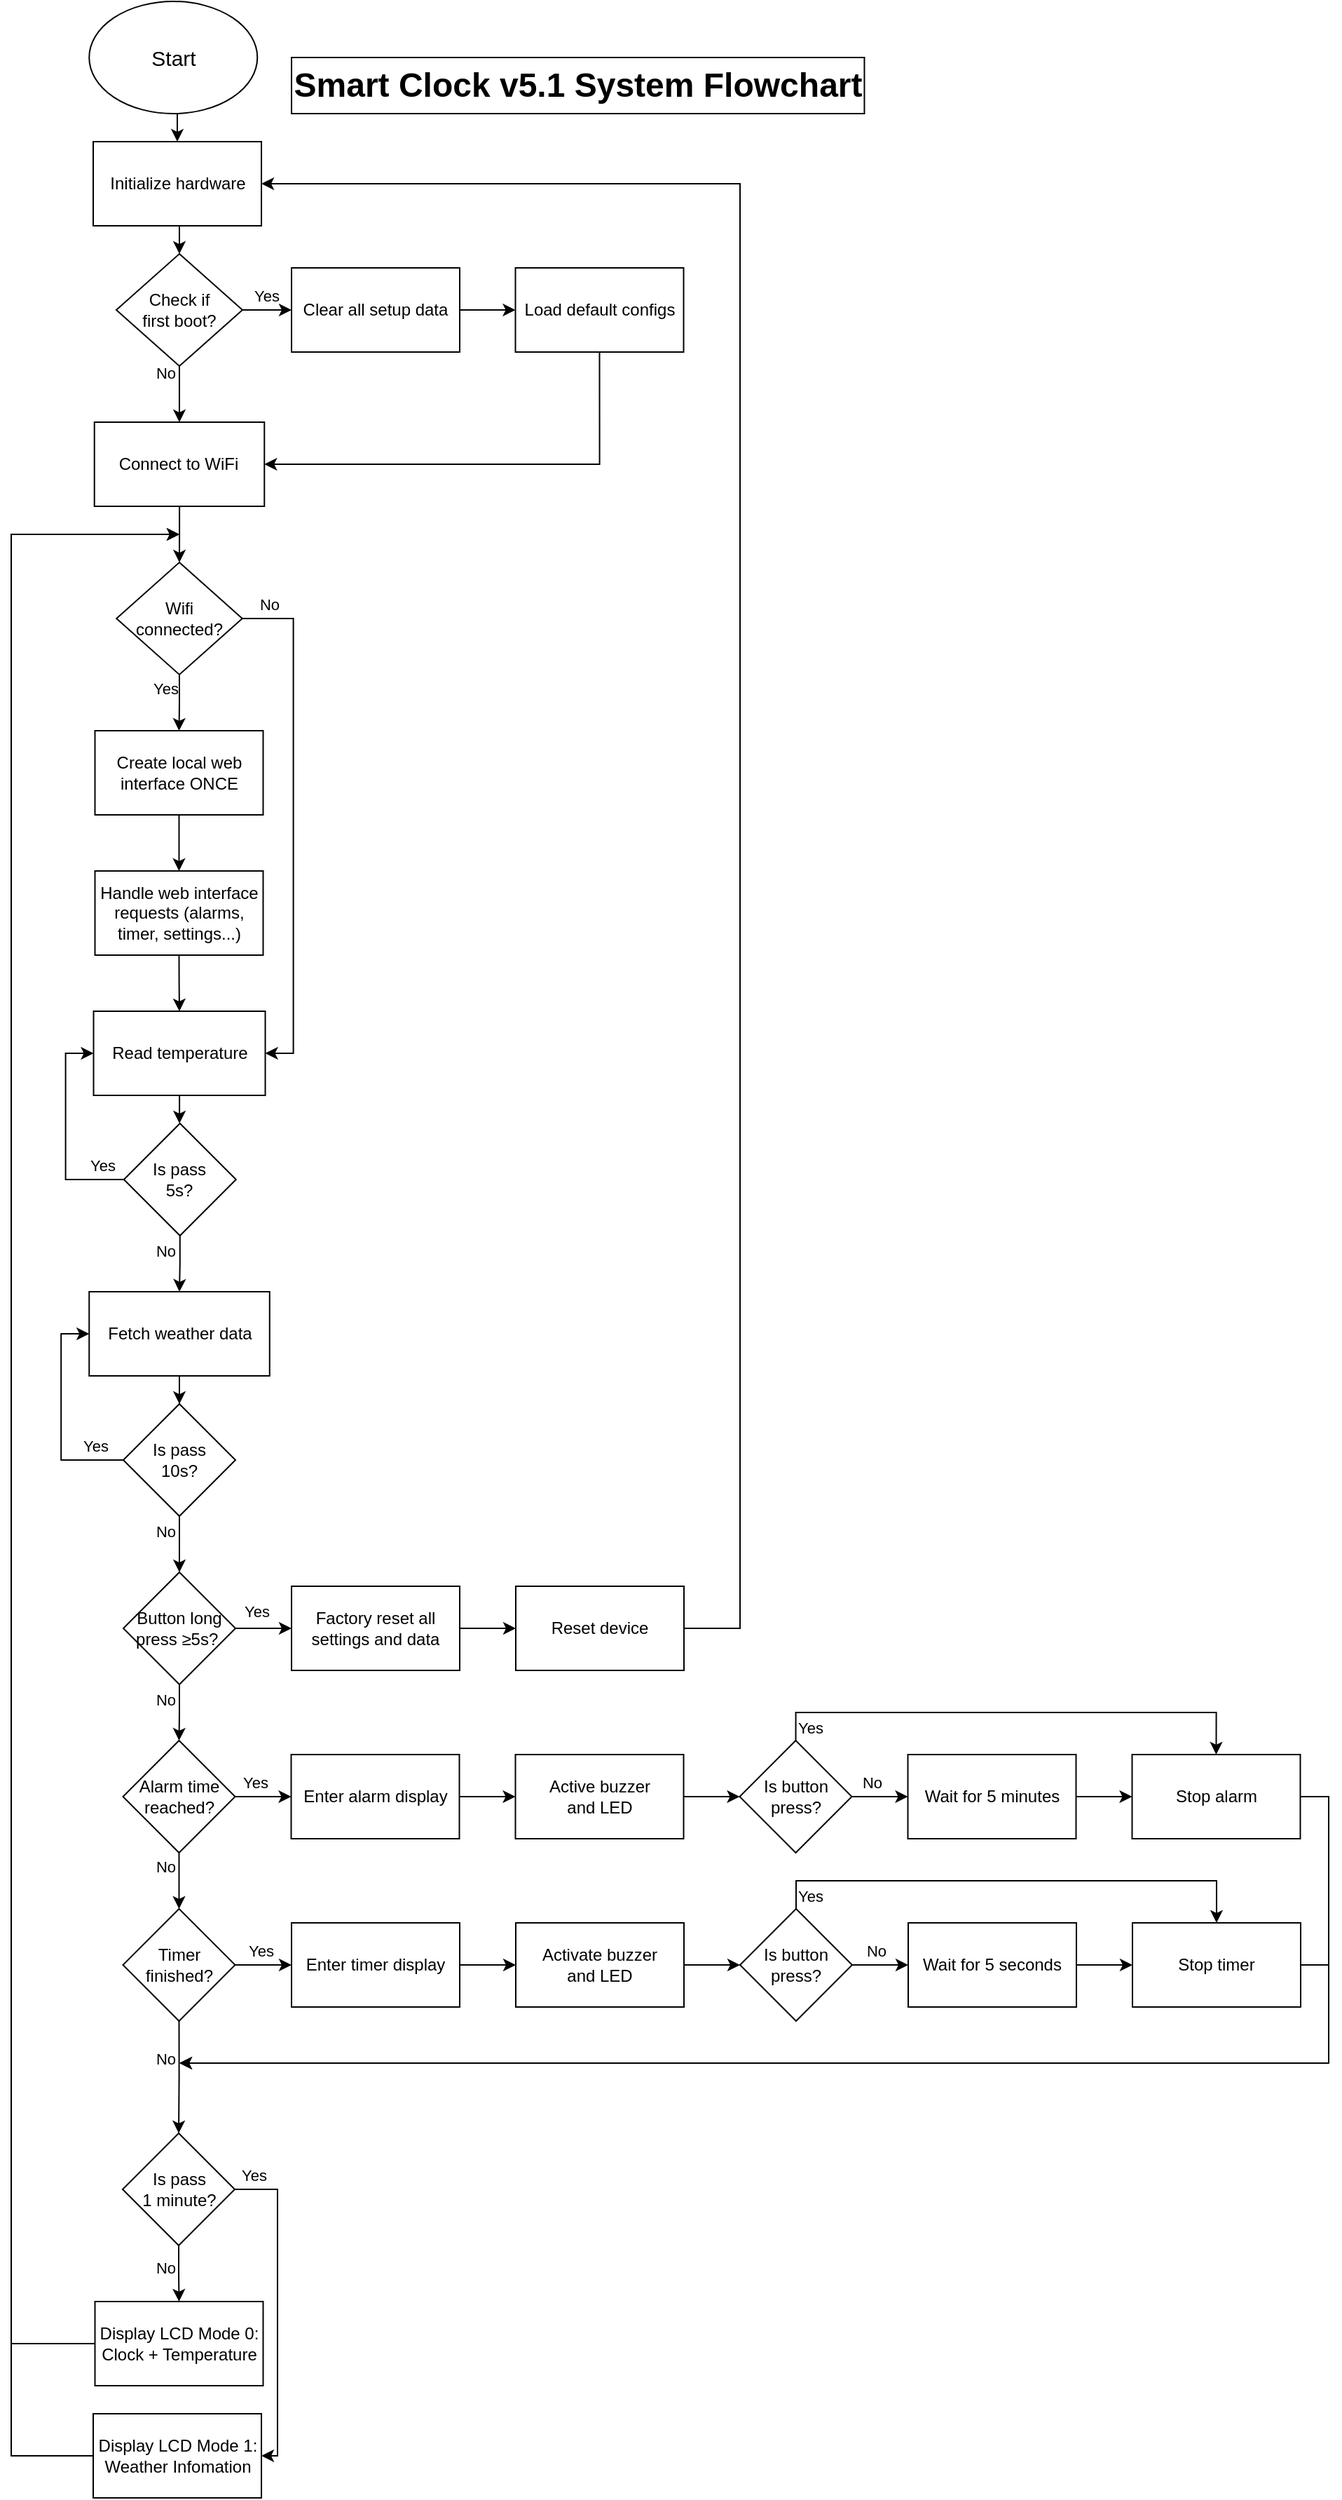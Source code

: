 <mxfile version="28.0.7">
  <diagram id="W_tIODRFpuCjmkMrIx5c" name="Trang-1">
    <mxGraphModel dx="1489" dy="53" grid="1" gridSize="10" guides="1" tooltips="1" connect="1" arrows="1" fold="1" page="1" pageScale="1" pageWidth="1169" pageHeight="827" background="#ffffff" math="0" shadow="0">
      <root>
        <mxCell id="0" />
        <mxCell id="1" parent="0" />
        <mxCell id="MUGPVFqg3rzRfi9RlbZ8-1" style="edgeStyle=orthogonalEdgeStyle;rounded=0;orthogonalLoop=1;jettySize=auto;html=1;exitX=0.5;exitY=1;exitDx=0;exitDy=0;entryX=0.5;entryY=0;entryDx=0;entryDy=0;" edge="1" parent="1" source="GLhe2Kuq0IlxSYnBa73q-1" target="GLhe2Kuq0IlxSYnBa73q-5">
          <mxGeometry relative="1" as="geometry" />
        </mxCell>
        <mxCell id="GLhe2Kuq0IlxSYnBa73q-1" value="&lt;font style=&quot;font-size: 15px;&quot;&gt;Start&lt;/font&gt;" style="ellipse;whiteSpace=wrap;html=1;strokeWidth=1;" parent="1" vertex="1">
          <mxGeometry x="215.63" y="1480" width="120" height="80" as="geometry" />
        </mxCell>
        <mxCell id="Title-1" value="&lt;font style=&quot;font-size: 24px;&quot;&gt;Smart Clock v5.1 System Flowchart&lt;/font&gt;" style="rounded=0;whiteSpace=wrap;html=1;fillColor=#FFFFFF;strokeColor=#000000;fontSize=16;fontStyle=1;" parent="1" vertex="1">
          <mxGeometry x="360" y="1520" width="408.73" height="40" as="geometry" />
        </mxCell>
        <mxCell id="xMWZw9OLZXF2lSfb2o35-5" style="edgeStyle=orthogonalEdgeStyle;rounded=0;orthogonalLoop=1;jettySize=auto;html=1;exitX=1;exitY=0.5;exitDx=0;exitDy=0;entryX=0;entryY=0.5;entryDx=0;entryDy=0;" parent="1" source="GLhe2Kuq0IlxSYnBa73q-3" target="GLhe2Kuq0IlxSYnBa73q-7" edge="1">
          <mxGeometry relative="1" as="geometry" />
        </mxCell>
        <mxCell id="GLhe2Kuq0IlxSYnBa73q-3" value="Clear all setup data" style="rounded=0;whiteSpace=wrap;html=1;strokeWidth=1;" parent="1" vertex="1">
          <mxGeometry x="360.0" y="1670" width="120" height="60" as="geometry" />
        </mxCell>
        <mxCell id="GLhe2Kuq0IlxSYnBa73q-54" value="" style="edgeStyle=orthogonalEdgeStyle;rounded=0;orthogonalLoop=1;jettySize=auto;html=1;" parent="1" source="GLhe2Kuq0IlxSYnBa73q-4" target="GLhe2Kuq0IlxSYnBa73q-3" edge="1">
          <mxGeometry relative="1" as="geometry" />
        </mxCell>
        <mxCell id="GLhe2Kuq0IlxSYnBa73q-58" value="Yes" style="edgeLabel;html=1;align=center;verticalAlign=middle;resizable=0;points=[];" parent="GLhe2Kuq0IlxSYnBa73q-54" vertex="1" connectable="0">
          <mxGeometry x="-0.192" y="1" relative="1" as="geometry">
            <mxPoint x="-1" y="-9" as="offset" />
          </mxGeometry>
        </mxCell>
        <mxCell id="8kBhJZ6nKaIt0Slx5SDv-23" style="edgeStyle=orthogonalEdgeStyle;rounded=0;orthogonalLoop=1;jettySize=auto;html=1;exitX=0.5;exitY=1;exitDx=0;exitDy=0;entryX=0.5;entryY=0;entryDx=0;entryDy=0;" parent="1" source="GLhe2Kuq0IlxSYnBa73q-4" target="GLhe2Kuq0IlxSYnBa73q-6" edge="1">
          <mxGeometry relative="1" as="geometry" />
        </mxCell>
        <mxCell id="8kBhJZ6nKaIt0Slx5SDv-24" value="No" style="edgeLabel;html=1;align=center;verticalAlign=middle;resizable=0;points=[];" parent="8kBhJZ6nKaIt0Slx5SDv-23" vertex="1" connectable="0">
          <mxGeometry x="-0.513" relative="1" as="geometry">
            <mxPoint x="-10" y="-5" as="offset" />
          </mxGeometry>
        </mxCell>
        <mxCell id="GLhe2Kuq0IlxSYnBa73q-4" value="&lt;div&gt;Check if &lt;br&gt;first boot?&lt;/div&gt;" style="rhombus;whiteSpace=wrap;html=1;strokeWidth=1;" parent="1" vertex="1">
          <mxGeometry x="234.99" y="1660" width="90" height="80" as="geometry" />
        </mxCell>
        <mxCell id="xMWZw9OLZXF2lSfb2o35-1" style="edgeStyle=orthogonalEdgeStyle;rounded=0;orthogonalLoop=1;jettySize=auto;html=1;exitX=0.5;exitY=1;exitDx=0;exitDy=0;entryX=0.5;entryY=0;entryDx=0;entryDy=0;" parent="1" source="GLhe2Kuq0IlxSYnBa73q-5" target="GLhe2Kuq0IlxSYnBa73q-4" edge="1">
          <mxGeometry relative="1" as="geometry" />
        </mxCell>
        <mxCell id="GLhe2Kuq0IlxSYnBa73q-5" value="Initialize hardware" style="rounded=0;whiteSpace=wrap;html=1;strokeWidth=1;" parent="1" vertex="1">
          <mxGeometry x="218.51" y="1580" width="120" height="60" as="geometry" />
        </mxCell>
        <mxCell id="gtquRSRQjAYYSwphpjY7-2" value="" style="edgeStyle=orthogonalEdgeStyle;rounded=0;orthogonalLoop=1;jettySize=auto;html=1;" parent="1" source="GLhe2Kuq0IlxSYnBa73q-6" target="gtquRSRQjAYYSwphpjY7-1" edge="1">
          <mxGeometry relative="1" as="geometry" />
        </mxCell>
        <mxCell id="GLhe2Kuq0IlxSYnBa73q-6" value="Connect to WiFi" style="rounded=0;whiteSpace=wrap;html=1;strokeWidth=1;" parent="1" vertex="1">
          <mxGeometry x="219.36" y="1780" width="121.27" height="60" as="geometry" />
        </mxCell>
        <mxCell id="8kBhJZ6nKaIt0Slx5SDv-79" style="edgeStyle=orthogonalEdgeStyle;rounded=0;orthogonalLoop=1;jettySize=auto;html=1;exitX=0.5;exitY=1;exitDx=0;exitDy=0;entryX=1;entryY=0.5;entryDx=0;entryDy=0;" parent="1" source="GLhe2Kuq0IlxSYnBa73q-7" target="GLhe2Kuq0IlxSYnBa73q-6" edge="1">
          <mxGeometry relative="1" as="geometry" />
        </mxCell>
        <mxCell id="GLhe2Kuq0IlxSYnBa73q-7" value="Load default configs" style="rounded=0;whiteSpace=wrap;html=1;strokeWidth=1;" parent="1" vertex="1">
          <mxGeometry x="519.75" y="1670" width="120" height="60" as="geometry" />
        </mxCell>
        <mxCell id="8kBhJZ6nKaIt0Slx5SDv-30" value="" style="edgeStyle=orthogonalEdgeStyle;rounded=0;orthogonalLoop=1;jettySize=auto;html=1;" parent="1" source="GLhe2Kuq0IlxSYnBa73q-11" target="8kBhJZ6nKaIt0Slx5SDv-29" edge="1">
          <mxGeometry relative="1" as="geometry" />
        </mxCell>
        <mxCell id="GLhe2Kuq0IlxSYnBa73q-11" value="Read temperature" style="rounded=0;whiteSpace=wrap;html=1;strokeWidth=1;" parent="1" vertex="1">
          <mxGeometry x="218.76" y="2200" width="122.5" height="60" as="geometry" />
        </mxCell>
        <mxCell id="8kBhJZ6nKaIt0Slx5SDv-36" value="" style="edgeStyle=orthogonalEdgeStyle;rounded=0;orthogonalLoop=1;jettySize=auto;html=1;" parent="1" source="GLhe2Kuq0IlxSYnBa73q-13" target="8kBhJZ6nKaIt0Slx5SDv-35" edge="1">
          <mxGeometry relative="1" as="geometry" />
        </mxCell>
        <mxCell id="GLhe2Kuq0IlxSYnBa73q-13" value="Fetch weather data" style="rounded=0;whiteSpace=wrap;html=1;" parent="1" vertex="1">
          <mxGeometry x="215.63" y="2400" width="128.75" height="60" as="geometry" />
        </mxCell>
        <mxCell id="GZuMhr4VgQg-RMSn4dlr-65" style="edgeStyle=orthogonalEdgeStyle;rounded=0;orthogonalLoop=1;jettySize=auto;html=1;exitX=0.5;exitY=1;exitDx=0;exitDy=0;entryX=0.5;entryY=0;entryDx=0;entryDy=0;" parent="1" source="GLhe2Kuq0IlxSYnBa73q-14" target="GLhe2Kuq0IlxSYnBa73q-11" edge="1">
          <mxGeometry relative="1" as="geometry" />
        </mxCell>
        <mxCell id="GLhe2Kuq0IlxSYnBa73q-14" value="Handle web interface requests (alarms, timer, settings...)" style="rounded=0;whiteSpace=wrap;html=1;" parent="1" vertex="1">
          <mxGeometry x="219.75" y="2100" width="120" height="60" as="geometry" />
        </mxCell>
        <mxCell id="GLhe2Kuq0IlxSYnBa73q-80" value="" style="edgeStyle=orthogonalEdgeStyle;rounded=0;orthogonalLoop=1;jettySize=auto;html=1;entryX=0.5;entryY=0;entryDx=0;entryDy=0;exitX=0.5;exitY=1;exitDx=0;exitDy=0;" parent="1" source="8kBhJZ6nKaIt0Slx5SDv-35" target="GLhe2Kuq0IlxSYnBa73q-109" edge="1">
          <mxGeometry relative="1" as="geometry">
            <mxPoint x="220" y="1710" as="targetPoint" />
            <mxPoint x="231.333" y="1660" as="sourcePoint" />
          </mxGeometry>
        </mxCell>
        <mxCell id="8kBhJZ6nKaIt0Slx5SDv-41" value="No" style="edgeLabel;html=1;align=center;verticalAlign=middle;resizable=0;points=[];" parent="GLhe2Kuq0IlxSYnBa73q-80" vertex="1" connectable="0">
          <mxGeometry x="-0.286" y="3" relative="1" as="geometry">
            <mxPoint x="-13" y="-4" as="offset" />
          </mxGeometry>
        </mxCell>
        <mxCell id="GLhe2Kuq0IlxSYnBa73q-112" value="" style="edgeStyle=orthogonalEdgeStyle;rounded=0;orthogonalLoop=1;jettySize=auto;html=1;" parent="1" source="GLhe2Kuq0IlxSYnBa73q-31" target="GLhe2Kuq0IlxSYnBa73q-32" edge="1">
          <mxGeometry relative="1" as="geometry" />
        </mxCell>
        <mxCell id="GLhe2Kuq0IlxSYnBa73q-31" value="Factory reset all settings and data" style="rounded=0;whiteSpace=wrap;html=1;" parent="1" vertex="1">
          <mxGeometry x="360" y="2610" width="120" height="60" as="geometry" />
        </mxCell>
        <mxCell id="GZuMhr4VgQg-RMSn4dlr-63" style="edgeStyle=orthogonalEdgeStyle;rounded=0;orthogonalLoop=1;jettySize=auto;html=1;exitX=1;exitY=0.5;exitDx=0;exitDy=0;entryX=1;entryY=0.5;entryDx=0;entryDy=0;" parent="1" source="GLhe2Kuq0IlxSYnBa73q-32" target="GLhe2Kuq0IlxSYnBa73q-5" edge="1">
          <mxGeometry relative="1" as="geometry">
            <mxPoint x="680" y="2500" as="targetPoint" />
            <Array as="points">
              <mxPoint x="680" y="2640" />
              <mxPoint x="680" y="1610" />
            </Array>
          </mxGeometry>
        </mxCell>
        <mxCell id="GLhe2Kuq0IlxSYnBa73q-32" value="Reset device" style="rounded=0;whiteSpace=wrap;html=1;" parent="1" vertex="1">
          <mxGeometry x="520" y="2610" width="120" height="60" as="geometry" />
        </mxCell>
        <mxCell id="GLhe2Kuq0IlxSYnBa73q-118" value="" style="edgeStyle=orthogonalEdgeStyle;rounded=0;orthogonalLoop=1;jettySize=auto;html=1;" parent="1" source="GLhe2Kuq0IlxSYnBa73q-35" target="GLhe2Kuq0IlxSYnBa73q-36" edge="1">
          <mxGeometry relative="1" as="geometry" />
        </mxCell>
        <mxCell id="GLhe2Kuq0IlxSYnBa73q-35" value="Enter alarm display" style="rounded=0;whiteSpace=wrap;html=1;" parent="1" vertex="1">
          <mxGeometry x="359.75" y="2730" width="120" height="60" as="geometry" />
        </mxCell>
        <mxCell id="8kBhJZ6nKaIt0Slx5SDv-2" value="" style="edgeStyle=orthogonalEdgeStyle;rounded=0;orthogonalLoop=1;jettySize=auto;html=1;" parent="1" source="GLhe2Kuq0IlxSYnBa73q-36" target="8kBhJZ6nKaIt0Slx5SDv-1" edge="1">
          <mxGeometry relative="1" as="geometry" />
        </mxCell>
        <mxCell id="GLhe2Kuq0IlxSYnBa73q-36" value="Active buzzer &lt;br&gt;and LED" style="rounded=0;whiteSpace=wrap;html=1;" parent="1" vertex="1">
          <mxGeometry x="519.75" y="2730" width="120" height="60" as="geometry" />
        </mxCell>
        <mxCell id="8kBhJZ6nKaIt0Slx5SDv-72" style="edgeStyle=orthogonalEdgeStyle;rounded=0;orthogonalLoop=1;jettySize=auto;html=1;exitX=1;exitY=0.5;exitDx=0;exitDy=0;" parent="1" source="GLhe2Kuq0IlxSYnBa73q-38" edge="1">
          <mxGeometry relative="1" as="geometry">
            <mxPoint x="280" y="2950" as="targetPoint" />
            <Array as="points">
              <mxPoint x="1100" y="2760" />
              <mxPoint x="1100" y="2950" />
            </Array>
          </mxGeometry>
        </mxCell>
        <mxCell id="GLhe2Kuq0IlxSYnBa73q-38" value="Stop alarm" style="rounded=0;whiteSpace=wrap;html=1;" parent="1" vertex="1">
          <mxGeometry x="959.75" y="2730" width="120" height="60" as="geometry" />
        </mxCell>
        <mxCell id="GLhe2Kuq0IlxSYnBa73q-128" value="" style="edgeStyle=orthogonalEdgeStyle;rounded=0;orthogonalLoop=1;jettySize=auto;html=1;" parent="1" source="GLhe2Kuq0IlxSYnBa73q-41" target="GLhe2Kuq0IlxSYnBa73q-42" edge="1">
          <mxGeometry relative="1" as="geometry" />
        </mxCell>
        <mxCell id="GLhe2Kuq0IlxSYnBa73q-41" value="Enter&amp;nbsp;&lt;span style=&quot;background-color: transparent; color: light-dark(rgb(0, 0, 0), rgb(255, 255, 255));&quot;&gt;timer display&lt;/span&gt;" style="rounded=0;whiteSpace=wrap;html=1;" parent="1" vertex="1">
          <mxGeometry x="360" y="2850" width="120" height="60" as="geometry" />
        </mxCell>
        <mxCell id="8kBhJZ6nKaIt0Slx5SDv-13" value="" style="edgeStyle=orthogonalEdgeStyle;rounded=0;orthogonalLoop=1;jettySize=auto;html=1;" parent="1" source="GLhe2Kuq0IlxSYnBa73q-42" target="8kBhJZ6nKaIt0Slx5SDv-12" edge="1">
          <mxGeometry relative="1" as="geometry" />
        </mxCell>
        <mxCell id="GLhe2Kuq0IlxSYnBa73q-42" value="Activate buzzer &lt;br&gt;and LED" style="rounded=0;whiteSpace=wrap;html=1;" parent="1" vertex="1">
          <mxGeometry x="520" y="2850" width="120" height="60" as="geometry" />
        </mxCell>
        <mxCell id="GLhe2Kuq0IlxSYnBa73q-134" value="" style="edgeStyle=orthogonalEdgeStyle;rounded=0;orthogonalLoop=1;jettySize=auto;html=1;" parent="1" edge="1">
          <mxGeometry relative="1" as="geometry">
            <mxPoint x="480" y="3080" as="sourcePoint" />
          </mxGeometry>
        </mxCell>
        <mxCell id="GLhe2Kuq0IlxSYnBa73q-135" value="" style="edgeStyle=orthogonalEdgeStyle;rounded=0;orthogonalLoop=1;jettySize=auto;html=1;" parent="1" edge="1">
          <mxGeometry relative="1" as="geometry">
            <mxPoint x="640" y="3080" as="sourcePoint" />
          </mxGeometry>
        </mxCell>
        <mxCell id="ButtonInterrupt-Edge1" value="" style="edgeStyle=orthogonalEdgeStyle;rounded=0;orthogonalLoop=1;jettySize=auto;html=1;strokeColor=#d6b656;" parent="1" edge="1">
          <mxGeometry relative="1" as="geometry">
            <mxPoint x="470" y="1810" as="sourcePoint" />
          </mxGeometry>
        </mxCell>
        <mxCell id="ButtonInterrupt-Edge2" value="" style="edgeStyle=orthogonalEdgeStyle;rounded=0;orthogonalLoop=1;jettySize=auto;html=1;strokeColor=#d6b656;" parent="1" edge="1">
          <mxGeometry relative="1" as="geometry">
            <mxPoint x="470" y="1860" as="sourcePoint" />
          </mxGeometry>
        </mxCell>
        <mxCell id="GLhe2Kuq0IlxSYnBa73q-110" value="" style="edgeStyle=orthogonalEdgeStyle;rounded=0;orthogonalLoop=1;jettySize=auto;html=1;exitX=1;exitY=0.5;exitDx=0;exitDy=0;" parent="1" source="GLhe2Kuq0IlxSYnBa73q-109" target="GLhe2Kuq0IlxSYnBa73q-31" edge="1">
          <mxGeometry relative="1" as="geometry">
            <mxPoint x="150" y="2481" as="sourcePoint" />
          </mxGeometry>
        </mxCell>
        <mxCell id="GLhe2Kuq0IlxSYnBa73q-111" value="Yes" style="edgeLabel;html=1;align=center;verticalAlign=middle;resizable=0;points=[];" parent="GLhe2Kuq0IlxSYnBa73q-110" vertex="1" connectable="0">
          <mxGeometry x="-0.263" y="1" relative="1" as="geometry">
            <mxPoint y="-11" as="offset" />
          </mxGeometry>
        </mxCell>
        <mxCell id="GZuMhr4VgQg-RMSn4dlr-56" style="edgeStyle=orthogonalEdgeStyle;rounded=0;orthogonalLoop=1;jettySize=auto;html=1;exitX=0.5;exitY=1;exitDx=0;exitDy=0;entryX=0.5;entryY=0;entryDx=0;entryDy=0;" parent="1" source="GLhe2Kuq0IlxSYnBa73q-109" target="GLhe2Kuq0IlxSYnBa73q-116" edge="1">
          <mxGeometry relative="1" as="geometry" />
        </mxCell>
        <mxCell id="GZuMhr4VgQg-RMSn4dlr-57" value="No" style="edgeLabel;html=1;align=center;verticalAlign=middle;resizable=0;points=[];" parent="GZuMhr4VgQg-RMSn4dlr-56" vertex="1" connectable="0">
          <mxGeometry x="-0.267" y="-1" relative="1" as="geometry">
            <mxPoint x="-9" y="-4" as="offset" />
          </mxGeometry>
        </mxCell>
        <mxCell id="GLhe2Kuq0IlxSYnBa73q-109" value="Button long press&amp;nbsp;≥5s?&amp;nbsp;" style="rhombus;whiteSpace=wrap;html=1;" parent="1" vertex="1">
          <mxGeometry x="240" y="2600" width="80" height="80" as="geometry" />
        </mxCell>
        <mxCell id="GLhe2Kuq0IlxSYnBa73q-117" value="" style="edgeStyle=orthogonalEdgeStyle;rounded=0;orthogonalLoop=1;jettySize=auto;html=1;" parent="1" source="GLhe2Kuq0IlxSYnBa73q-116" target="GLhe2Kuq0IlxSYnBa73q-35" edge="1">
          <mxGeometry relative="1" as="geometry" />
        </mxCell>
        <mxCell id="GLhe2Kuq0IlxSYnBa73q-123" value="Yes" style="edgeLabel;html=1;align=center;verticalAlign=middle;resizable=0;points=[];" parent="GLhe2Kuq0IlxSYnBa73q-117" vertex="1" connectable="0">
          <mxGeometry x="-0.2" y="-1" relative="1" as="geometry">
            <mxPoint x="-2" y="-11" as="offset" />
          </mxGeometry>
        </mxCell>
        <mxCell id="GLhe2Kuq0IlxSYnBa73q-124" style="edgeStyle=orthogonalEdgeStyle;rounded=0;orthogonalLoop=1;jettySize=auto;html=1;exitX=0.5;exitY=1;exitDx=0;exitDy=0;entryX=0.5;entryY=0;entryDx=0;entryDy=0;" parent="1" source="GLhe2Kuq0IlxSYnBa73q-116" target="GLhe2Kuq0IlxSYnBa73q-125" edge="1">
          <mxGeometry relative="1" as="geometry">
            <mxPoint x="280" y="2820" as="targetPoint" />
            <Array as="points" />
          </mxGeometry>
        </mxCell>
        <mxCell id="GLhe2Kuq0IlxSYnBa73q-143" value="No" style="edgeLabel;html=1;align=center;verticalAlign=middle;resizable=0;points=[];" parent="GLhe2Kuq0IlxSYnBa73q-124" vertex="1" connectable="0">
          <mxGeometry x="-0.948" y="4" relative="1" as="geometry">
            <mxPoint x="-14" y="9" as="offset" />
          </mxGeometry>
        </mxCell>
        <mxCell id="GLhe2Kuq0IlxSYnBa73q-116" value="Alarm time reached?" style="rhombus;whiteSpace=wrap;html=1;" parent="1" vertex="1">
          <mxGeometry x="239.75" y="2720" width="80" height="80" as="geometry" />
        </mxCell>
        <mxCell id="GLhe2Kuq0IlxSYnBa73q-126" value="" style="edgeStyle=orthogonalEdgeStyle;rounded=0;orthogonalLoop=1;jettySize=auto;html=1;" parent="1" source="GLhe2Kuq0IlxSYnBa73q-125" target="GLhe2Kuq0IlxSYnBa73q-41" edge="1">
          <mxGeometry relative="1" as="geometry" />
        </mxCell>
        <mxCell id="GLhe2Kuq0IlxSYnBa73q-127" value="Yes" style="edgeLabel;html=1;align=center;verticalAlign=middle;resizable=0;points=[];" parent="GLhe2Kuq0IlxSYnBa73q-126" vertex="1" connectable="0">
          <mxGeometry x="-0.4" relative="1" as="geometry">
            <mxPoint x="6" y="-10" as="offset" />
          </mxGeometry>
        </mxCell>
        <mxCell id="8kBhJZ6nKaIt0Slx5SDv-69" style="edgeStyle=orthogonalEdgeStyle;rounded=0;orthogonalLoop=1;jettySize=auto;html=1;exitX=0.5;exitY=1;exitDx=0;exitDy=0;entryX=0.5;entryY=0;entryDx=0;entryDy=0;" parent="1" source="GLhe2Kuq0IlxSYnBa73q-125" target="8kBhJZ6nKaIt0Slx5SDv-48" edge="1">
          <mxGeometry relative="1" as="geometry">
            <mxPoint x="280.0" y="2960" as="targetPoint" />
          </mxGeometry>
        </mxCell>
        <mxCell id="8kBhJZ6nKaIt0Slx5SDv-78" value="No" style="edgeLabel;html=1;align=center;verticalAlign=middle;resizable=0;points=[];" parent="8kBhJZ6nKaIt0Slx5SDv-69" vertex="1" connectable="0">
          <mxGeometry x="-0.164" relative="1" as="geometry">
            <mxPoint x="-10" y="-7" as="offset" />
          </mxGeometry>
        </mxCell>
        <mxCell id="GLhe2Kuq0IlxSYnBa73q-125" value="Timer finished?" style="rhombus;whiteSpace=wrap;html=1;" parent="1" vertex="1">
          <mxGeometry x="239.75" y="2840" width="80" height="80" as="geometry" />
        </mxCell>
        <mxCell id="GLhe2Kuq0IlxSYnBa73q-137" style="edgeStyle=orthogonalEdgeStyle;rounded=0;orthogonalLoop=1;jettySize=auto;html=1;exitX=1;exitY=0.5;exitDx=0;exitDy=0;entryX=0;entryY=0.5;entryDx=0;entryDy=0;" parent="1" edge="1">
          <mxGeometry relative="1" as="geometry">
            <mxPoint x="320" y="3080" as="sourcePoint" />
          </mxGeometry>
        </mxCell>
        <mxCell id="GLhe2Kuq0IlxSYnBa73q-138" value="Yes" style="edgeLabel;html=1;align=center;verticalAlign=middle;resizable=0;points=[];" parent="GLhe2Kuq0IlxSYnBa73q-137" vertex="1" connectable="0">
          <mxGeometry x="-0.438" y="-1" relative="1" as="geometry">
            <mxPoint x="7" y="-11" as="offset" />
          </mxGeometry>
        </mxCell>
        <mxCell id="8kBhJZ6nKaIt0Slx5SDv-26" value="" style="edgeStyle=orthogonalEdgeStyle;rounded=0;orthogonalLoop=1;jettySize=auto;html=1;exitX=0;exitY=0.5;exitDx=0;exitDy=0;" parent="1" source="8kBhJZ6nKaIt0Slx5SDv-50" edge="1">
          <mxGeometry relative="1" as="geometry">
            <mxPoint x="40" y="3230" as="sourcePoint" />
            <Array as="points">
              <mxPoint x="160" y="3230" />
              <mxPoint x="160" y="1860" />
            </Array>
            <mxPoint x="280" y="1860" as="targetPoint" />
          </mxGeometry>
        </mxCell>
        <mxCell id="8kBhJZ6nKaIt0Slx5SDv-7" value="" style="edgeStyle=orthogonalEdgeStyle;rounded=0;orthogonalLoop=1;jettySize=auto;html=1;" parent="1" source="8kBhJZ6nKaIt0Slx5SDv-1" target="8kBhJZ6nKaIt0Slx5SDv-5" edge="1">
          <mxGeometry relative="1" as="geometry" />
        </mxCell>
        <mxCell id="8kBhJZ6nKaIt0Slx5SDv-11" value="No" style="edgeLabel;html=1;align=center;verticalAlign=middle;resizable=0;points=[];" parent="8kBhJZ6nKaIt0Slx5SDv-7" vertex="1" connectable="0">
          <mxGeometry x="-0.33" y="4" relative="1" as="geometry">
            <mxPoint y="-6" as="offset" />
          </mxGeometry>
        </mxCell>
        <mxCell id="8kBhJZ6nKaIt0Slx5SDv-9" style="edgeStyle=orthogonalEdgeStyle;rounded=0;orthogonalLoop=1;jettySize=auto;html=1;exitX=0.5;exitY=0;exitDx=0;exitDy=0;entryX=0.5;entryY=0;entryDx=0;entryDy=0;" parent="1" source="8kBhJZ6nKaIt0Slx5SDv-1" target="GLhe2Kuq0IlxSYnBa73q-38" edge="1">
          <mxGeometry relative="1" as="geometry">
            <Array as="points">
              <mxPoint x="720" y="2700" />
              <mxPoint x="1020" y="2700" />
            </Array>
          </mxGeometry>
        </mxCell>
        <mxCell id="8kBhJZ6nKaIt0Slx5SDv-10" value="Yes" style="edgeLabel;html=1;align=center;verticalAlign=middle;resizable=0;points=[];" parent="8kBhJZ6nKaIt0Slx5SDv-9" vertex="1" connectable="0">
          <mxGeometry x="-0.931" y="3" relative="1" as="geometry">
            <mxPoint x="13" y="3" as="offset" />
          </mxGeometry>
        </mxCell>
        <mxCell id="8kBhJZ6nKaIt0Slx5SDv-1" value="Is button press?" style="rhombus;whiteSpace=wrap;html=1;rounded=0;" parent="1" vertex="1">
          <mxGeometry x="679.75" y="2720" width="80" height="80" as="geometry" />
        </mxCell>
        <mxCell id="8kBhJZ6nKaIt0Slx5SDv-8" value="" style="edgeStyle=orthogonalEdgeStyle;rounded=0;orthogonalLoop=1;jettySize=auto;html=1;" parent="1" source="8kBhJZ6nKaIt0Slx5SDv-5" target="GLhe2Kuq0IlxSYnBa73q-38" edge="1">
          <mxGeometry relative="1" as="geometry" />
        </mxCell>
        <mxCell id="8kBhJZ6nKaIt0Slx5SDv-5" value="Wait for 5 minutes" style="rounded=0;whiteSpace=wrap;html=1;" parent="1" vertex="1">
          <mxGeometry x="799.75" y="2730" width="120" height="60" as="geometry" />
        </mxCell>
        <mxCell id="8kBhJZ6nKaIt0Slx5SDv-15" value="" style="edgeStyle=orthogonalEdgeStyle;rounded=0;orthogonalLoop=1;jettySize=auto;html=1;" parent="1" source="8kBhJZ6nKaIt0Slx5SDv-12" target="8kBhJZ6nKaIt0Slx5SDv-14" edge="1">
          <mxGeometry relative="1" as="geometry" />
        </mxCell>
        <mxCell id="8kBhJZ6nKaIt0Slx5SDv-21" value="No" style="edgeLabel;html=1;align=center;verticalAlign=middle;resizable=0;points=[];" parent="8kBhJZ6nKaIt0Slx5SDv-15" vertex="1" connectable="0">
          <mxGeometry x="-0.18" relative="1" as="geometry">
            <mxPoint y="-10" as="offset" />
          </mxGeometry>
        </mxCell>
        <mxCell id="8kBhJZ6nKaIt0Slx5SDv-19" style="edgeStyle=orthogonalEdgeStyle;rounded=0;orthogonalLoop=1;jettySize=auto;html=1;exitX=0.5;exitY=0;exitDx=0;exitDy=0;entryX=0.5;entryY=0;entryDx=0;entryDy=0;" parent="1" source="8kBhJZ6nKaIt0Slx5SDv-12" target="8kBhJZ6nKaIt0Slx5SDv-16" edge="1">
          <mxGeometry relative="1" as="geometry">
            <Array as="points">
              <mxPoint x="720" y="2820" />
              <mxPoint x="1020" y="2820" />
            </Array>
          </mxGeometry>
        </mxCell>
        <mxCell id="8kBhJZ6nKaIt0Slx5SDv-20" value="Yes" style="edgeLabel;html=1;align=center;verticalAlign=middle;resizable=0;points=[];" parent="8kBhJZ6nKaIt0Slx5SDv-19" vertex="1" connectable="0">
          <mxGeometry x="-0.915" y="-1" relative="1" as="geometry">
            <mxPoint x="9" y="6" as="offset" />
          </mxGeometry>
        </mxCell>
        <mxCell id="8kBhJZ6nKaIt0Slx5SDv-12" value="Is button press?" style="rhombus;whiteSpace=wrap;html=1;rounded=0;" parent="1" vertex="1">
          <mxGeometry x="680" y="2840" width="80" height="80" as="geometry" />
        </mxCell>
        <mxCell id="8kBhJZ6nKaIt0Slx5SDv-17" value="" style="edgeStyle=orthogonalEdgeStyle;rounded=0;orthogonalLoop=1;jettySize=auto;html=1;" parent="1" source="8kBhJZ6nKaIt0Slx5SDv-14" target="8kBhJZ6nKaIt0Slx5SDv-16" edge="1">
          <mxGeometry relative="1" as="geometry" />
        </mxCell>
        <mxCell id="8kBhJZ6nKaIt0Slx5SDv-14" value="Wait for 5 seconds" style="whiteSpace=wrap;html=1;rounded=0;" parent="1" vertex="1">
          <mxGeometry x="800" y="2850" width="120" height="60" as="geometry" />
        </mxCell>
        <mxCell id="8kBhJZ6nKaIt0Slx5SDv-70" style="edgeStyle=orthogonalEdgeStyle;rounded=0;orthogonalLoop=1;jettySize=auto;html=1;exitX=1;exitY=0.5;exitDx=0;exitDy=0;" parent="1" source="8kBhJZ6nKaIt0Slx5SDv-16" edge="1">
          <mxGeometry relative="1" as="geometry">
            <mxPoint x="280" y="2950" as="targetPoint" />
            <Array as="points">
              <mxPoint x="1100" y="2880" />
              <mxPoint x="1100" y="2950" />
            </Array>
          </mxGeometry>
        </mxCell>
        <mxCell id="8kBhJZ6nKaIt0Slx5SDv-16" value="Stop timer" style="whiteSpace=wrap;html=1;rounded=0;" parent="1" vertex="1">
          <mxGeometry x="960" y="2850" width="120" height="60" as="geometry" />
        </mxCell>
        <mxCell id="8kBhJZ6nKaIt0Slx5SDv-33" style="edgeStyle=orthogonalEdgeStyle;rounded=0;orthogonalLoop=1;jettySize=auto;html=1;exitX=0.5;exitY=1;exitDx=0;exitDy=0;entryX=0.5;entryY=0;entryDx=0;entryDy=0;" parent="1" source="8kBhJZ6nKaIt0Slx5SDv-29" target="GLhe2Kuq0IlxSYnBa73q-13" edge="1">
          <mxGeometry relative="1" as="geometry" />
        </mxCell>
        <mxCell id="8kBhJZ6nKaIt0Slx5SDv-39" value="No" style="edgeLabel;html=1;align=center;verticalAlign=middle;resizable=0;points=[];" parent="8kBhJZ6nKaIt0Slx5SDv-33" vertex="1" connectable="0">
          <mxGeometry x="-0.283" y="-2" relative="1" as="geometry">
            <mxPoint x="-9" y="-4" as="offset" />
          </mxGeometry>
        </mxCell>
        <mxCell id="gtquRSRQjAYYSwphpjY7-8" style="edgeStyle=orthogonalEdgeStyle;rounded=0;orthogonalLoop=1;jettySize=auto;html=1;exitX=0;exitY=0.5;exitDx=0;exitDy=0;entryX=0;entryY=0.5;entryDx=0;entryDy=0;" parent="1" source="8kBhJZ6nKaIt0Slx5SDv-29" target="GLhe2Kuq0IlxSYnBa73q-11" edge="1">
          <mxGeometry relative="1" as="geometry" />
        </mxCell>
        <mxCell id="gtquRSRQjAYYSwphpjY7-9" value="Yes" style="edgeLabel;html=1;align=center;verticalAlign=middle;resizable=0;points=[];" parent="gtquRSRQjAYYSwphpjY7-8" vertex="1" connectable="0">
          <mxGeometry x="-0.771" relative="1" as="geometry">
            <mxPoint x="2" y="-10" as="offset" />
          </mxGeometry>
        </mxCell>
        <mxCell id="8kBhJZ6nKaIt0Slx5SDv-29" value="Is pass&lt;br&gt;5s?" style="rhombus;whiteSpace=wrap;html=1;rounded=0;strokeWidth=1;" parent="1" vertex="1">
          <mxGeometry x="240.39" y="2280" width="80" height="80" as="geometry" />
        </mxCell>
        <mxCell id="gtquRSRQjAYYSwphpjY7-10" style="edgeStyle=orthogonalEdgeStyle;rounded=0;orthogonalLoop=1;jettySize=auto;html=1;exitX=0;exitY=0.5;exitDx=0;exitDy=0;entryX=0;entryY=0.5;entryDx=0;entryDy=0;" parent="1" source="8kBhJZ6nKaIt0Slx5SDv-35" target="GLhe2Kuq0IlxSYnBa73q-13" edge="1">
          <mxGeometry relative="1" as="geometry" />
        </mxCell>
        <mxCell id="gtquRSRQjAYYSwphpjY7-11" value="Yes" style="edgeLabel;html=1;align=center;verticalAlign=middle;resizable=0;points=[];" parent="gtquRSRQjAYYSwphpjY7-10" vertex="1" connectable="0">
          <mxGeometry x="-0.703" relative="1" as="geometry">
            <mxPoint x="3" y="-10" as="offset" />
          </mxGeometry>
        </mxCell>
        <mxCell id="8kBhJZ6nKaIt0Slx5SDv-35" value="Is pass &lt;br&gt;10s?" style="rhombus;whiteSpace=wrap;html=1;rounded=0;" parent="1" vertex="1">
          <mxGeometry x="239.985" y="2480" width="80" height="80" as="geometry" />
        </mxCell>
        <mxCell id="8kBhJZ6nKaIt0Slx5SDv-77" style="edgeStyle=orthogonalEdgeStyle;rounded=0;orthogonalLoop=1;jettySize=auto;html=1;exitX=0;exitY=0.5;exitDx=0;exitDy=0;" parent="1" source="8kBhJZ6nKaIt0Slx5SDv-46" edge="1">
          <mxGeometry relative="1" as="geometry">
            <Array as="points">
              <mxPoint x="160" y="3150" />
              <mxPoint x="160" y="1860" />
            </Array>
            <mxPoint x="280" y="1860" as="targetPoint" />
          </mxGeometry>
        </mxCell>
        <mxCell id="8kBhJZ6nKaIt0Slx5SDv-46" value="Display LCD Mode 0:&lt;div&gt;Clock + Temperature&lt;/div&gt;" style="whiteSpace=wrap;html=1;" parent="1" vertex="1">
          <mxGeometry x="219.75" y="3120" width="120" height="60" as="geometry" />
        </mxCell>
        <mxCell id="8kBhJZ6nKaIt0Slx5SDv-64" style="edgeStyle=orthogonalEdgeStyle;rounded=0;orthogonalLoop=1;jettySize=auto;html=1;exitX=0.5;exitY=1;exitDx=0;exitDy=0;entryX=0.5;entryY=0;entryDx=0;entryDy=0;" parent="1" source="8kBhJZ6nKaIt0Slx5SDv-48" target="8kBhJZ6nKaIt0Slx5SDv-46" edge="1">
          <mxGeometry relative="1" as="geometry" />
        </mxCell>
        <mxCell id="8kBhJZ6nKaIt0Slx5SDv-66" value="No" style="edgeLabel;html=1;align=center;verticalAlign=middle;resizable=0;points=[];" parent="8kBhJZ6nKaIt0Slx5SDv-64" vertex="1" connectable="0">
          <mxGeometry x="-0.228" y="-3" relative="1" as="geometry">
            <mxPoint x="-7" as="offset" />
          </mxGeometry>
        </mxCell>
        <mxCell id="8kBhJZ6nKaIt0Slx5SDv-65" style="edgeStyle=orthogonalEdgeStyle;rounded=0;orthogonalLoop=1;jettySize=auto;html=1;exitX=1;exitY=0.5;exitDx=0;exitDy=0;entryX=1;entryY=0.5;entryDx=0;entryDy=0;" parent="1" source="8kBhJZ6nKaIt0Slx5SDv-48" target="8kBhJZ6nKaIt0Slx5SDv-50" edge="1">
          <mxGeometry relative="1" as="geometry">
            <Array as="points">
              <mxPoint x="350" y="3040" />
              <mxPoint x="350" y="3230" />
            </Array>
          </mxGeometry>
        </mxCell>
        <mxCell id="8kBhJZ6nKaIt0Slx5SDv-67" value="Yes" style="edgeLabel;html=1;align=center;verticalAlign=middle;resizable=0;points=[];" parent="8kBhJZ6nKaIt0Slx5SDv-65" vertex="1" connectable="0">
          <mxGeometry x="-0.868" y="3" relative="1" as="geometry">
            <mxPoint x="-2" y="-7" as="offset" />
          </mxGeometry>
        </mxCell>
        <mxCell id="8kBhJZ6nKaIt0Slx5SDv-48" value="Is pass &lt;br&gt;1 minute?" style="rhombus;whiteSpace=wrap;html=1;" parent="1" vertex="1">
          <mxGeometry x="239.5" y="3000" width="80" height="80" as="geometry" />
        </mxCell>
        <mxCell id="8kBhJZ6nKaIt0Slx5SDv-50" value="Display LCD Mode 1:&lt;br&gt;Weather Infomation" style="whiteSpace=wrap;html=1;" parent="1" vertex="1">
          <mxGeometry x="218.51" y="3200" width="120" height="60" as="geometry" />
        </mxCell>
        <mxCell id="gtquRSRQjAYYSwphpjY7-4" style="edgeStyle=orthogonalEdgeStyle;rounded=0;orthogonalLoop=1;jettySize=auto;html=1;exitX=0.5;exitY=1;exitDx=0;exitDy=0;entryX=0.5;entryY=0;entryDx=0;entryDy=0;" parent="1" source="gtquRSRQjAYYSwphpjY7-1" target="gtquRSRQjAYYSwphpjY7-3" edge="1">
          <mxGeometry relative="1" as="geometry" />
        </mxCell>
        <mxCell id="gtquRSRQjAYYSwphpjY7-6" value="Yes" style="edgeLabel;html=1;align=center;verticalAlign=middle;resizable=0;points=[];" parent="gtquRSRQjAYYSwphpjY7-4" vertex="1" connectable="0">
          <mxGeometry x="-0.898" y="1" relative="1" as="geometry">
            <mxPoint x="-11" y="8" as="offset" />
          </mxGeometry>
        </mxCell>
        <mxCell id="gtquRSRQjAYYSwphpjY7-12" style="edgeStyle=orthogonalEdgeStyle;rounded=0;orthogonalLoop=1;jettySize=auto;html=1;exitX=1;exitY=0.5;exitDx=0;exitDy=0;entryX=1;entryY=0.5;entryDx=0;entryDy=0;" parent="1" source="gtquRSRQjAYYSwphpjY7-1" target="GLhe2Kuq0IlxSYnBa73q-11" edge="1">
          <mxGeometry relative="1" as="geometry" />
        </mxCell>
        <mxCell id="gtquRSRQjAYYSwphpjY7-13" value="No" style="edgeLabel;html=1;align=center;verticalAlign=middle;resizable=0;points=[];" parent="gtquRSRQjAYYSwphpjY7-12" vertex="1" connectable="0">
          <mxGeometry x="-0.896" y="1" relative="1" as="geometry">
            <mxPoint y="-9" as="offset" />
          </mxGeometry>
        </mxCell>
        <mxCell id="gtquRSRQjAYYSwphpjY7-1" value="Wifi &lt;br&gt;connected?" style="rhombus;whiteSpace=wrap;html=1;rounded=0;strokeWidth=1;" parent="1" vertex="1">
          <mxGeometry x="235.11" y="1880" width="89.75" height="80" as="geometry" />
        </mxCell>
        <mxCell id="gtquRSRQjAYYSwphpjY7-7" style="edgeStyle=orthogonalEdgeStyle;rounded=0;orthogonalLoop=1;jettySize=auto;html=1;exitX=0.5;exitY=1;exitDx=0;exitDy=0;entryX=0.5;entryY=0;entryDx=0;entryDy=0;" parent="1" source="gtquRSRQjAYYSwphpjY7-3" target="GLhe2Kuq0IlxSYnBa73q-14" edge="1">
          <mxGeometry relative="1" as="geometry" />
        </mxCell>
        <mxCell id="gtquRSRQjAYYSwphpjY7-3" value="Create local web interface ONCE" style="rounded=0;whiteSpace=wrap;html=1;" parent="1" vertex="1">
          <mxGeometry x="219.75" y="2000" width="120" height="60" as="geometry" />
        </mxCell>
      </root>
    </mxGraphModel>
  </diagram>
</mxfile>
